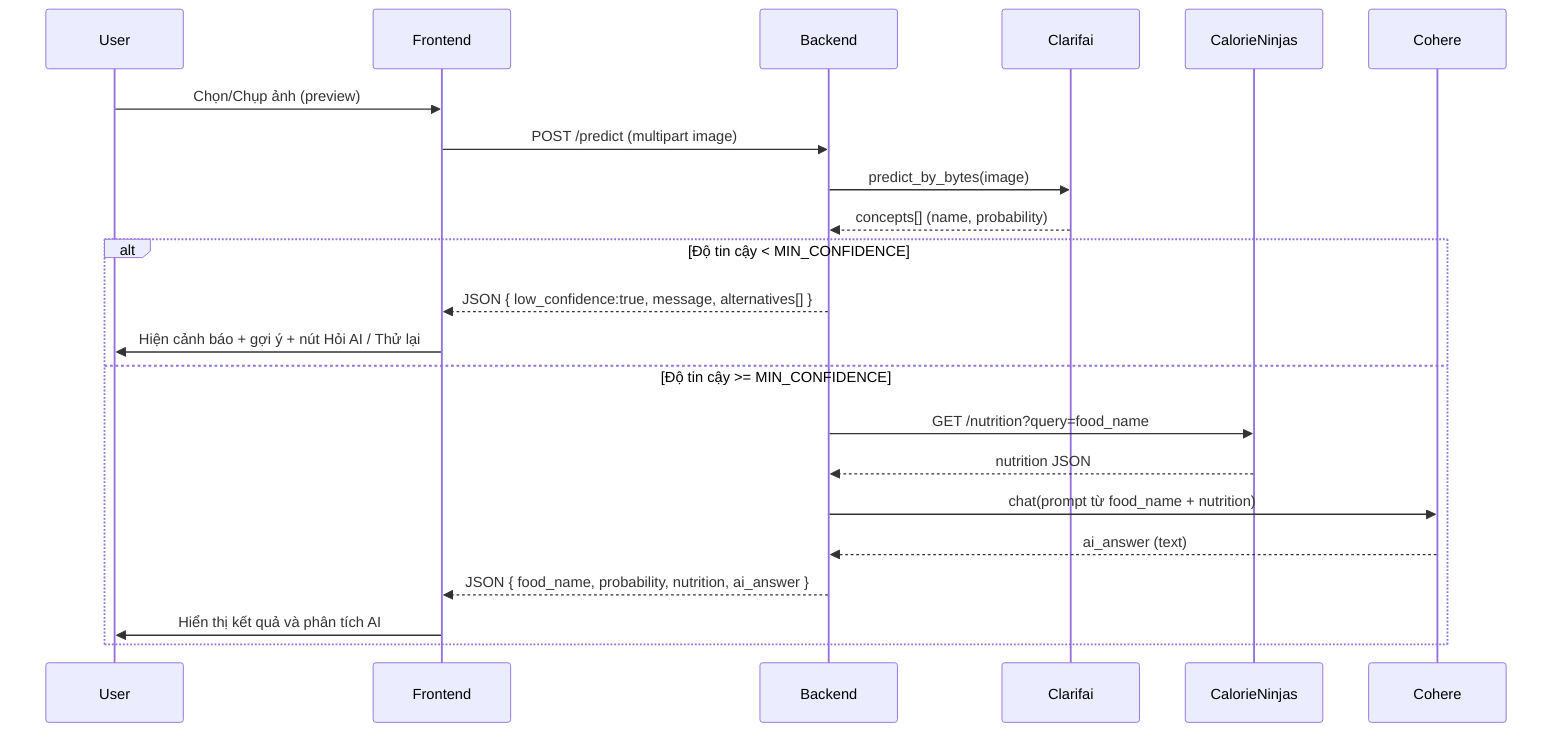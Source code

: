 sequenceDiagram
  participant U as User
  participant F as Frontend
  participant B as Backend
  participant CV as Clarifai
  participant ND as CalorieNinjas
  participant AI as Cohere

  U->>F: Chọn/Chụp ảnh (preview)
  F->>B: POST /predict (multipart image)
  B->>CV: predict_by_bytes(image)
  CV-->>B: concepts[] (name, probability)
  alt Độ tin cậy < MIN_CONFIDENCE
    B-->>F: JSON { low_confidence:true, message, alternatives[] }
    F->>U: Hiện cảnh báo + gợi ý + nút Hỏi AI / Thử lại
  else Độ tin cậy >= MIN_CONFIDENCE
    B->>ND: GET /nutrition?query=food_name
    ND-->>B: nutrition JSON
    B->>AI: chat(prompt từ food_name + nutrition)
    AI-->>B: ai_answer (text)
    B-->>F: JSON { food_name, probability, nutrition, ai_answer }
    F->>U: Hiển thị kết quả và phân tích AI
  end
